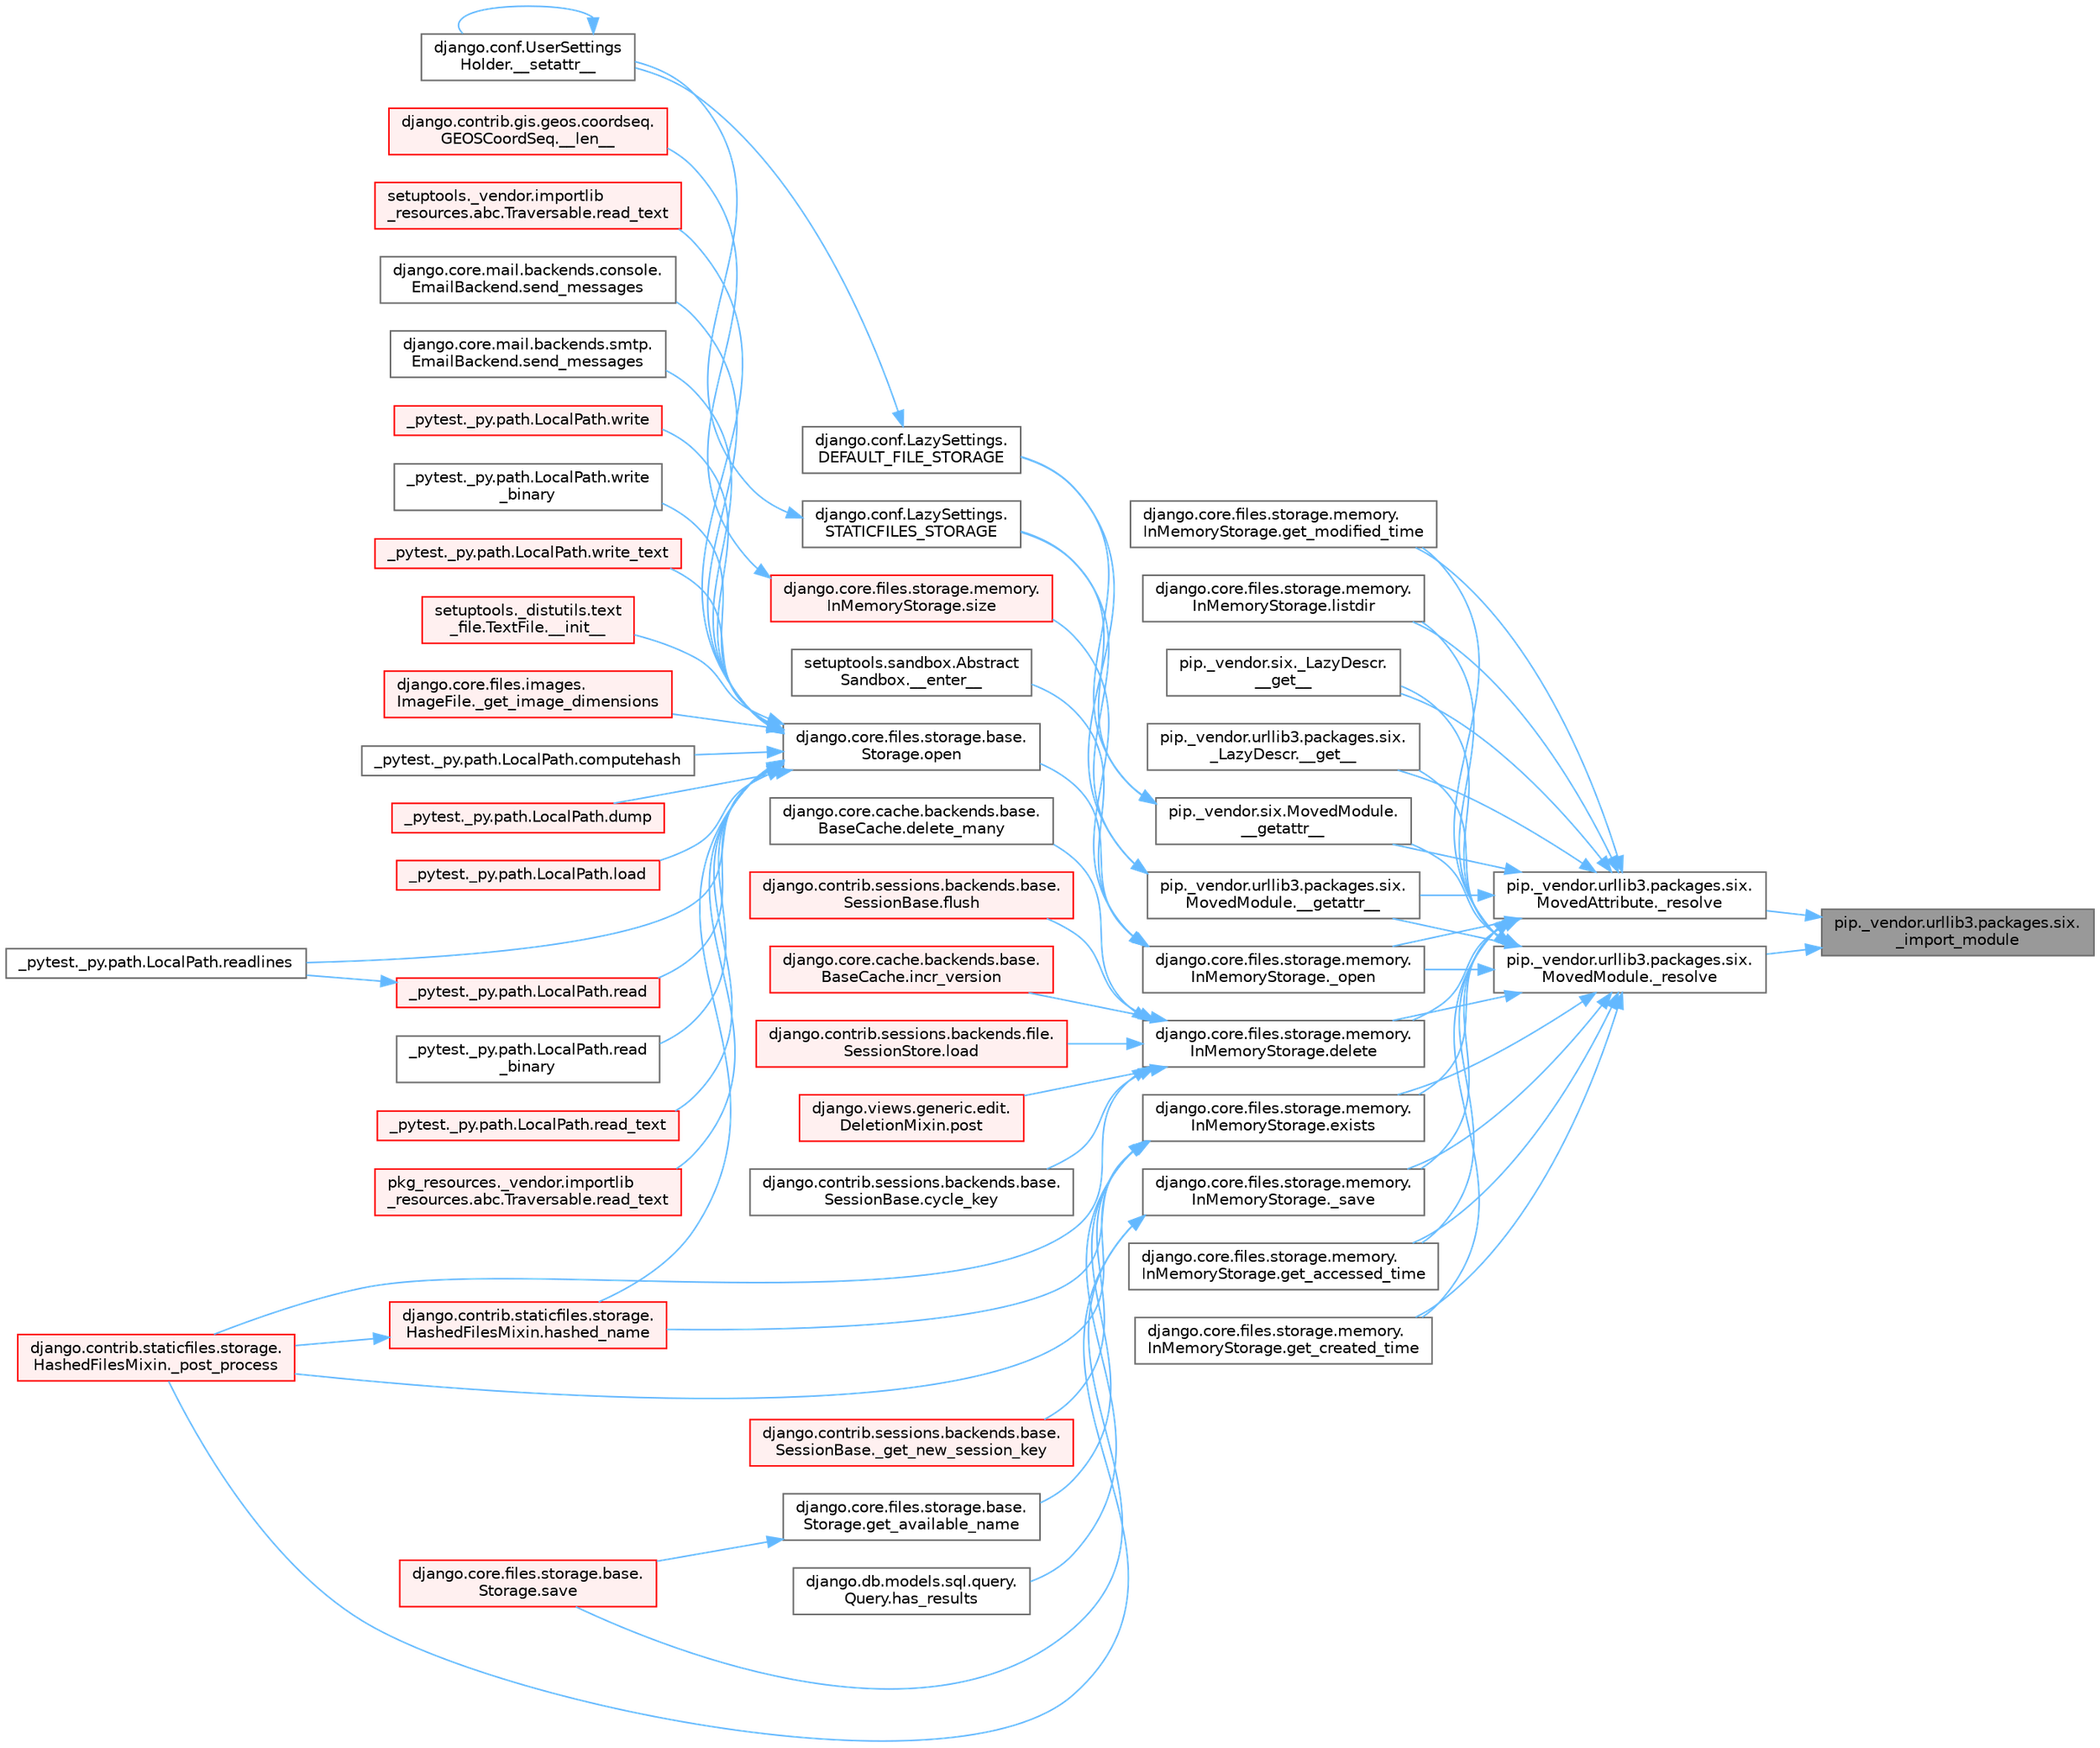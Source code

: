 digraph "pip._vendor.urllib3.packages.six._import_module"
{
 // LATEX_PDF_SIZE
  bgcolor="transparent";
  edge [fontname=Helvetica,fontsize=10,labelfontname=Helvetica,labelfontsize=10];
  node [fontname=Helvetica,fontsize=10,shape=box,height=0.2,width=0.4];
  rankdir="RL";
  Node1 [id="Node000001",label="pip._vendor.urllib3.packages.six.\l_import_module",height=0.2,width=0.4,color="gray40", fillcolor="grey60", style="filled", fontcolor="black",tooltip=" "];
  Node1 -> Node2 [id="edge1_Node000001_Node000002",dir="back",color="steelblue1",style="solid",tooltip=" "];
  Node2 [id="Node000002",label="pip._vendor.urllib3.packages.six.\lMovedAttribute._resolve",height=0.2,width=0.4,color="grey40", fillcolor="white", style="filled",URL="$classpip_1_1__vendor_1_1urllib3_1_1packages_1_1six_1_1_moved_attribute.html#a0829a257e906c213c037f0f1cdc08794",tooltip=" "];
  Node2 -> Node3 [id="edge2_Node000002_Node000003",dir="back",color="steelblue1",style="solid",tooltip=" "];
  Node3 [id="Node000003",label="pip._vendor.six._LazyDescr.\l__get__",height=0.2,width=0.4,color="grey40", fillcolor="white", style="filled",URL="$classpip_1_1__vendor_1_1six_1_1___lazy_descr.html#aeb559285af794a2be524d8e532244a3e",tooltip=" "];
  Node2 -> Node4 [id="edge3_Node000002_Node000004",dir="back",color="steelblue1",style="solid",tooltip=" "];
  Node4 [id="Node000004",label="pip._vendor.urllib3.packages.six.\l_LazyDescr.__get__",height=0.2,width=0.4,color="grey40", fillcolor="white", style="filled",URL="$classpip_1_1__vendor_1_1urllib3_1_1packages_1_1six_1_1___lazy_descr.html#a08ccd0501dd1c57d35df463db038355d",tooltip=" "];
  Node2 -> Node5 [id="edge4_Node000002_Node000005",dir="back",color="steelblue1",style="solid",tooltip=" "];
  Node5 [id="Node000005",label="pip._vendor.six.MovedModule.\l__getattr__",height=0.2,width=0.4,color="grey40", fillcolor="white", style="filled",URL="$classpip_1_1__vendor_1_1six_1_1_moved_module.html#ad2bf351fe6c3416415ff493b079f151f",tooltip=" "];
  Node5 -> Node6 [id="edge5_Node000005_Node000006",dir="back",color="steelblue1",style="solid",tooltip=" "];
  Node6 [id="Node000006",label="django.conf.LazySettings.\lDEFAULT_FILE_STORAGE",height=0.2,width=0.4,color="grey40", fillcolor="white", style="filled",URL="$classdjango_1_1conf_1_1_lazy_settings.html#a262999dfae4088a806facff7288a28b2",tooltip=" "];
  Node6 -> Node7 [id="edge6_Node000006_Node000007",dir="back",color="steelblue1",style="solid",tooltip=" "];
  Node7 [id="Node000007",label="django.conf.UserSettings\lHolder.__setattr__",height=0.2,width=0.4,color="grey40", fillcolor="white", style="filled",URL="$classdjango_1_1conf_1_1_user_settings_holder.html#ab7fbd1f7ca5be36af1f08f8cc543bd40",tooltip=" "];
  Node7 -> Node7 [id="edge7_Node000007_Node000007",dir="back",color="steelblue1",style="solid",tooltip=" "];
  Node5 -> Node8 [id="edge8_Node000005_Node000008",dir="back",color="steelblue1",style="solid",tooltip=" "];
  Node8 [id="Node000008",label="django.conf.LazySettings.\lSTATICFILES_STORAGE",height=0.2,width=0.4,color="grey40", fillcolor="white", style="filled",URL="$classdjango_1_1conf_1_1_lazy_settings.html#acf7e82a80fdd6a53ad31cd5f784aaaf7",tooltip=" "];
  Node8 -> Node7 [id="edge9_Node000008_Node000007",dir="back",color="steelblue1",style="solid",tooltip=" "];
  Node2 -> Node9 [id="edge10_Node000002_Node000009",dir="back",color="steelblue1",style="solid",tooltip=" "];
  Node9 [id="Node000009",label="pip._vendor.urllib3.packages.six.\lMovedModule.__getattr__",height=0.2,width=0.4,color="grey40", fillcolor="white", style="filled",URL="$classpip_1_1__vendor_1_1urllib3_1_1packages_1_1six_1_1_moved_module.html#a1414bffd7708660d8ed9a5687347d0bc",tooltip=" "];
  Node9 -> Node6 [id="edge11_Node000009_Node000006",dir="back",color="steelblue1",style="solid",tooltip=" "];
  Node9 -> Node8 [id="edge12_Node000009_Node000008",dir="back",color="steelblue1",style="solid",tooltip=" "];
  Node2 -> Node10 [id="edge13_Node000002_Node000010",dir="back",color="steelblue1",style="solid",tooltip=" "];
  Node10 [id="Node000010",label="django.core.files.storage.memory.\lInMemoryStorage._open",height=0.2,width=0.4,color="grey40", fillcolor="white", style="filled",URL="$classdjango_1_1core_1_1files_1_1storage_1_1memory_1_1_in_memory_storage.html#a231590e7e3409983dc531aeb9708daeb",tooltip=" "];
  Node10 -> Node11 [id="edge14_Node000010_Node000011",dir="back",color="steelblue1",style="solid",tooltip=" "];
  Node11 [id="Node000011",label="setuptools.sandbox.Abstract\lSandbox.__enter__",height=0.2,width=0.4,color="grey40", fillcolor="white", style="filled",URL="$classsetuptools_1_1sandbox_1_1_abstract_sandbox.html#a0c1352f28a213e8b8bef379bba71b4fe",tooltip=" "];
  Node10 -> Node12 [id="edge15_Node000010_Node000012",dir="back",color="steelblue1",style="solid",tooltip=" "];
  Node12 [id="Node000012",label="django.core.files.storage.base.\lStorage.open",height=0.2,width=0.4,color="grey40", fillcolor="white", style="filled",URL="$classdjango_1_1core_1_1files_1_1storage_1_1base_1_1_storage.html#a83f5a2f19c0564c4a1732f88b32c4b49",tooltip=" "];
  Node12 -> Node13 [id="edge16_Node000012_Node000013",dir="back",color="steelblue1",style="solid",tooltip=" "];
  Node13 [id="Node000013",label="setuptools._distutils.text\l_file.TextFile.__init__",height=0.2,width=0.4,color="red", fillcolor="#FFF0F0", style="filled",URL="$classsetuptools_1_1__distutils_1_1text__file_1_1_text_file.html#aeb26f34e394b4e658295391382cc8813",tooltip=" "];
  Node12 -> Node45 [id="edge17_Node000012_Node000045",dir="back",color="steelblue1",style="solid",tooltip=" "];
  Node45 [id="Node000045",label="django.core.files.images.\lImageFile._get_image_dimensions",height=0.2,width=0.4,color="red", fillcolor="#FFF0F0", style="filled",URL="$classdjango_1_1core_1_1files_1_1images_1_1_image_file.html#a2832e2235f63c851f4652a4ea59ec924",tooltip=" "];
  Node12 -> Node108 [id="edge18_Node000012_Node000108",dir="back",color="steelblue1",style="solid",tooltip=" "];
  Node108 [id="Node000108",label="_pytest._py.path.LocalPath.computehash",height=0.2,width=0.4,color="grey40", fillcolor="white", style="filled",URL="$class__pytest_1_1__py_1_1path_1_1_local_path.html#aa82d067bed26e6655d315d858254160b",tooltip=" "];
  Node12 -> Node109 [id="edge19_Node000012_Node000109",dir="back",color="steelblue1",style="solid",tooltip=" "];
  Node109 [id="Node000109",label="_pytest._py.path.LocalPath.dump",height=0.2,width=0.4,color="red", fillcolor="#FFF0F0", style="filled",URL="$class__pytest_1_1__py_1_1path_1_1_local_path.html#a2f45e7b54f2823ed6746a19107ae68b4",tooltip=" "];
  Node12 -> Node111 [id="edge20_Node000012_Node000111",dir="back",color="steelblue1",style="solid",tooltip=" "];
  Node111 [id="Node000111",label="django.contrib.staticfiles.storage.\lHashedFilesMixin.hashed_name",height=0.2,width=0.4,color="red", fillcolor="#FFF0F0", style="filled",URL="$classdjango_1_1contrib_1_1staticfiles_1_1storage_1_1_hashed_files_mixin.html#aa30283e5d1a2177cf975b44ae95e45e4",tooltip=" "];
  Node111 -> Node58 [id="edge21_Node000111_Node000058",dir="back",color="steelblue1",style="solid",tooltip=" "];
  Node58 [id="Node000058",label="django.contrib.staticfiles.storage.\lHashedFilesMixin._post_process",height=0.2,width=0.4,color="red", fillcolor="#FFF0F0", style="filled",URL="$classdjango_1_1contrib_1_1staticfiles_1_1storage_1_1_hashed_files_mixin.html#aa0c820223a4e686edd5d2c333d5a9336",tooltip=" "];
  Node12 -> Node115 [id="edge22_Node000012_Node000115",dir="back",color="steelblue1",style="solid",tooltip=" "];
  Node115 [id="Node000115",label="_pytest._py.path.LocalPath.load",height=0.2,width=0.4,color="red", fillcolor="#FFF0F0", style="filled",URL="$class__pytest_1_1__py_1_1path_1_1_local_path.html#a284b118886fe9a033c146647826faf72",tooltip=" "];
  Node12 -> Node806 [id="edge23_Node000012_Node000806",dir="back",color="steelblue1",style="solid",tooltip=" "];
  Node806 [id="Node000806",label="_pytest._py.path.LocalPath.read",height=0.2,width=0.4,color="red", fillcolor="#FFF0F0", style="filled",URL="$class__pytest_1_1__py_1_1path_1_1_local_path.html#a8640b65f715ce8a258379deb78a68fd8",tooltip=" "];
  Node806 -> Node808 [id="edge24_Node000806_Node000808",dir="back",color="steelblue1",style="solid",tooltip=" "];
  Node808 [id="Node000808",label="_pytest._py.path.LocalPath.readlines",height=0.2,width=0.4,color="grey40", fillcolor="white", style="filled",URL="$class__pytest_1_1__py_1_1path_1_1_local_path.html#ab4ae86092b85919c6d43e793d049c3b3",tooltip=" "];
  Node12 -> Node812 [id="edge25_Node000012_Node000812",dir="back",color="steelblue1",style="solid",tooltip=" "];
  Node812 [id="Node000812",label="_pytest._py.path.LocalPath.read\l_binary",height=0.2,width=0.4,color="grey40", fillcolor="white", style="filled",URL="$class__pytest_1_1__py_1_1path_1_1_local_path.html#adc47986c47c70f2b5889b85af157cd59",tooltip=" "];
  Node12 -> Node813 [id="edge26_Node000012_Node000813",dir="back",color="steelblue1",style="solid",tooltip=" "];
  Node813 [id="Node000813",label="_pytest._py.path.LocalPath.read_text",height=0.2,width=0.4,color="red", fillcolor="#FFF0F0", style="filled",URL="$class__pytest_1_1__py_1_1path_1_1_local_path.html#aea3efa14b998c32e27f6604263858398",tooltip=" "];
  Node12 -> Node1082 [id="edge27_Node000012_Node001082",dir="back",color="steelblue1",style="solid",tooltip=" "];
  Node1082 [id="Node001082",label="pkg_resources._vendor.importlib\l_resources.abc.Traversable.read_text",height=0.2,width=0.4,color="red", fillcolor="#FFF0F0", style="filled",URL="$classpkg__resources_1_1__vendor_1_1importlib__resources_1_1abc_1_1_traversable.html#a2fa0982edeea4b5f1a38953c1d81f10b",tooltip=" "];
  Node12 -> Node1331 [id="edge28_Node000012_Node001331",dir="back",color="steelblue1",style="solid",tooltip=" "];
  Node1331 [id="Node001331",label="setuptools._vendor.importlib\l_resources.abc.Traversable.read_text",height=0.2,width=0.4,color="red", fillcolor="#FFF0F0", style="filled",URL="$classsetuptools_1_1__vendor_1_1importlib__resources_1_1abc_1_1_traversable.html#aee408e70fdcc58915b97b67f3dd981a3",tooltip=" "];
  Node12 -> Node808 [id="edge29_Node000012_Node000808",dir="back",color="steelblue1",style="solid",tooltip=" "];
  Node12 -> Node1332 [id="edge30_Node000012_Node001332",dir="back",color="steelblue1",style="solid",tooltip=" "];
  Node1332 [id="Node001332",label="django.core.mail.backends.console.\lEmailBackend.send_messages",height=0.2,width=0.4,color="grey40", fillcolor="white", style="filled",URL="$classdjango_1_1core_1_1mail_1_1backends_1_1console_1_1_email_backend.html#ae3c7f922df87a228638e98cbb97a3deb",tooltip=" "];
  Node12 -> Node1333 [id="edge31_Node000012_Node001333",dir="back",color="steelblue1",style="solid",tooltip=" "];
  Node1333 [id="Node001333",label="django.core.mail.backends.smtp.\lEmailBackend.send_messages",height=0.2,width=0.4,color="grey40", fillcolor="white", style="filled",URL="$classdjango_1_1core_1_1mail_1_1backends_1_1smtp_1_1_email_backend.html#a0d829964e867581b24047266e5c3dca6",tooltip=" "];
  Node12 -> Node1334 [id="edge32_Node000012_Node001334",dir="back",color="steelblue1",style="solid",tooltip=" "];
  Node1334 [id="Node001334",label="_pytest._py.path.LocalPath.write",height=0.2,width=0.4,color="red", fillcolor="#FFF0F0", style="filled",URL="$class__pytest_1_1__py_1_1path_1_1_local_path.html#a8f782fcf3e7b991a42259724f3d25de2",tooltip=" "];
  Node12 -> Node1335 [id="edge33_Node000012_Node001335",dir="back",color="steelblue1",style="solid",tooltip=" "];
  Node1335 [id="Node001335",label="_pytest._py.path.LocalPath.write\l_binary",height=0.2,width=0.4,color="grey40", fillcolor="white", style="filled",URL="$class__pytest_1_1__py_1_1path_1_1_local_path.html#a7534a4f27649c991dcbf86175776d5d9",tooltip=" "];
  Node12 -> Node1336 [id="edge34_Node000012_Node001336",dir="back",color="steelblue1",style="solid",tooltip=" "];
  Node1336 [id="Node001336",label="_pytest._py.path.LocalPath.write_text",height=0.2,width=0.4,color="red", fillcolor="#FFF0F0", style="filled",URL="$class__pytest_1_1__py_1_1path_1_1_local_path.html#aa5dd623ba884ffb1a61b8a65bfb38d1f",tooltip=" "];
  Node10 -> Node1363 [id="edge35_Node000010_Node001363",dir="back",color="steelblue1",style="solid",tooltip=" "];
  Node1363 [id="Node001363",label="django.core.files.storage.memory.\lInMemoryStorage.size",height=0.2,width=0.4,color="red", fillcolor="#FFF0F0", style="filled",URL="$classdjango_1_1core_1_1files_1_1storage_1_1memory_1_1_in_memory_storage.html#ac6691324035626377fb3989472a673be",tooltip=" "];
  Node1363 -> Node1364 [id="edge36_Node001363_Node001364",dir="back",color="steelblue1",style="solid",tooltip=" "];
  Node1364 [id="Node001364",label="django.contrib.gis.geos.coordseq.\lGEOSCoordSeq.__len__",height=0.2,width=0.4,color="red", fillcolor="#FFF0F0", style="filled",URL="$classdjango_1_1contrib_1_1gis_1_1geos_1_1coordseq_1_1_g_e_o_s_coord_seq.html#a4e932b068d423e16515ddb53204b3ead",tooltip=" "];
  Node2 -> Node1534 [id="edge37_Node000002_Node001534",dir="back",color="steelblue1",style="solid",tooltip=" "];
  Node1534 [id="Node001534",label="django.core.files.storage.memory.\lInMemoryStorage._save",height=0.2,width=0.4,color="grey40", fillcolor="white", style="filled",URL="$classdjango_1_1core_1_1files_1_1storage_1_1memory_1_1_in_memory_storage.html#a7f1936a7fe1a8aab234e7774245d0ca3",tooltip=" "];
  Node1534 -> Node58 [id="edge38_Node001534_Node000058",dir="back",color="steelblue1",style="solid",tooltip=" "];
  Node1534 -> Node561 [id="edge39_Node001534_Node000561",dir="back",color="steelblue1",style="solid",tooltip=" "];
  Node561 [id="Node000561",label="django.core.files.storage.base.\lStorage.save",height=0.2,width=0.4,color="red", fillcolor="#FFF0F0", style="filled",URL="$classdjango_1_1core_1_1files_1_1storage_1_1base_1_1_storage.html#a68e86af8595dbcd63fca177b3dd7d463",tooltip=" "];
  Node2 -> Node1535 [id="edge40_Node000002_Node001535",dir="back",color="steelblue1",style="solid",tooltip=" "];
  Node1535 [id="Node001535",label="django.core.files.storage.memory.\lInMemoryStorage.delete",height=0.2,width=0.4,color="grey40", fillcolor="white", style="filled",URL="$classdjango_1_1core_1_1files_1_1storage_1_1memory_1_1_in_memory_storage.html#aad1b09f1f8cdcfae04f2854ac713be4a",tooltip=" "];
  Node1535 -> Node58 [id="edge41_Node001535_Node000058",dir="back",color="steelblue1",style="solid",tooltip=" "];
  Node1535 -> Node60 [id="edge42_Node001535_Node000060",dir="back",color="steelblue1",style="solid",tooltip=" "];
  Node60 [id="Node000060",label="django.contrib.sessions.backends.base.\lSessionBase.cycle_key",height=0.2,width=0.4,color="grey40", fillcolor="white", style="filled",URL="$classdjango_1_1contrib_1_1sessions_1_1backends_1_1base_1_1_session_base.html#a6955e9bebe4e5b7d463bccfcf9181016",tooltip=" "];
  Node1535 -> Node61 [id="edge43_Node001535_Node000061",dir="back",color="steelblue1",style="solid",tooltip=" "];
  Node61 [id="Node000061",label="django.core.cache.backends.base.\lBaseCache.delete_many",height=0.2,width=0.4,color="grey40", fillcolor="white", style="filled",URL="$classdjango_1_1core_1_1cache_1_1backends_1_1base_1_1_base_cache.html#a560226c6c5f05daec8c96ade18aa752b",tooltip=" "];
  Node1535 -> Node62 [id="edge44_Node001535_Node000062",dir="back",color="steelblue1",style="solid",tooltip=" "];
  Node62 [id="Node000062",label="django.contrib.sessions.backends.base.\lSessionBase.flush",height=0.2,width=0.4,color="red", fillcolor="#FFF0F0", style="filled",URL="$classdjango_1_1contrib_1_1sessions_1_1backends_1_1base_1_1_session_base.html#a915ab38003d5f0be1ce9f849583910bb",tooltip=" "];
  Node1535 -> Node550 [id="edge45_Node001535_Node000550",dir="back",color="steelblue1",style="solid",tooltip=" "];
  Node550 [id="Node000550",label="django.core.cache.backends.base.\lBaseCache.incr_version",height=0.2,width=0.4,color="red", fillcolor="#FFF0F0", style="filled",URL="$classdjango_1_1core_1_1cache_1_1backends_1_1base_1_1_base_cache.html#a3ac7d74ffcfca67e2afee86ecf858b34",tooltip=" "];
  Node1535 -> Node290 [id="edge46_Node001535_Node000290",dir="back",color="steelblue1",style="solid",tooltip=" "];
  Node290 [id="Node000290",label="django.contrib.sessions.backends.file.\lSessionStore.load",height=0.2,width=0.4,color="red", fillcolor="#FFF0F0", style="filled",URL="$classdjango_1_1contrib_1_1sessions_1_1backends_1_1file_1_1_session_store.html#a408fa63512306fbaa7bbb62742f0295f",tooltip=" "];
  Node1535 -> Node552 [id="edge47_Node001535_Node000552",dir="back",color="steelblue1",style="solid",tooltip=" "];
  Node552 [id="Node000552",label="django.views.generic.edit.\lDeletionMixin.post",height=0.2,width=0.4,color="red", fillcolor="#FFF0F0", style="filled",URL="$classdjango_1_1views_1_1generic_1_1edit_1_1_deletion_mixin.html#a93358facc5cc6e84423e8471745b2a68",tooltip=" "];
  Node2 -> Node1536 [id="edge48_Node000002_Node001536",dir="back",color="steelblue1",style="solid",tooltip=" "];
  Node1536 [id="Node001536",label="django.core.files.storage.memory.\lInMemoryStorage.exists",height=0.2,width=0.4,color="grey40", fillcolor="white", style="filled",URL="$classdjango_1_1core_1_1files_1_1storage_1_1memory_1_1_in_memory_storage.html#a0fc0341e2cd9d6dd1d84facce7595070",tooltip=" "];
  Node1536 -> Node544 [id="edge49_Node001536_Node000544",dir="back",color="steelblue1",style="solid",tooltip=" "];
  Node544 [id="Node000544",label="django.contrib.sessions.backends.base.\lSessionBase._get_new_session_key",height=0.2,width=0.4,color="red", fillcolor="#FFF0F0", style="filled",URL="$classdjango_1_1contrib_1_1sessions_1_1backends_1_1base_1_1_session_base.html#aa4fa1e405a4b97410d84bee8c9cf5e65",tooltip=" "];
  Node1536 -> Node58 [id="edge50_Node001536_Node000058",dir="back",color="steelblue1",style="solid",tooltip=" "];
  Node1536 -> Node560 [id="edge51_Node001536_Node000560",dir="back",color="steelblue1",style="solid",tooltip=" "];
  Node560 [id="Node000560",label="django.core.files.storage.base.\lStorage.get_available_name",height=0.2,width=0.4,color="grey40", fillcolor="white", style="filled",URL="$classdjango_1_1core_1_1files_1_1storage_1_1base_1_1_storage.html#a2cd94744363c607f8025623f0b0a6d10",tooltip=" "];
  Node560 -> Node561 [id="edge52_Node000560_Node000561",dir="back",color="steelblue1",style="solid",tooltip=" "];
  Node1536 -> Node618 [id="edge53_Node001536_Node000618",dir="back",color="steelblue1",style="solid",tooltip=" "];
  Node618 [id="Node000618",label="django.db.models.sql.query.\lQuery.has_results",height=0.2,width=0.4,color="grey40", fillcolor="white", style="filled",URL="$classdjango_1_1db_1_1models_1_1sql_1_1query_1_1_query.html#a50f87eab8046ac532fe77593491da050",tooltip=" "];
  Node1536 -> Node111 [id="edge54_Node001536_Node000111",dir="back",color="steelblue1",style="solid",tooltip=" "];
  Node2 -> Node1537 [id="edge55_Node000002_Node001537",dir="back",color="steelblue1",style="solid",tooltip=" "];
  Node1537 [id="Node001537",label="django.core.files.storage.memory.\lInMemoryStorage.get_accessed_time",height=0.2,width=0.4,color="grey40", fillcolor="white", style="filled",URL="$classdjango_1_1core_1_1files_1_1storage_1_1memory_1_1_in_memory_storage.html#a656b78d5ae4619c1a0ea65ea1e564faf",tooltip=" "];
  Node2 -> Node1538 [id="edge56_Node000002_Node001538",dir="back",color="steelblue1",style="solid",tooltip=" "];
  Node1538 [id="Node001538",label="django.core.files.storage.memory.\lInMemoryStorage.get_created_time",height=0.2,width=0.4,color="grey40", fillcolor="white", style="filled",URL="$classdjango_1_1core_1_1files_1_1storage_1_1memory_1_1_in_memory_storage.html#a25a4a8e53b7499b1208199eae1b8f00f",tooltip=" "];
  Node2 -> Node1539 [id="edge57_Node000002_Node001539",dir="back",color="steelblue1",style="solid",tooltip=" "];
  Node1539 [id="Node001539",label="django.core.files.storage.memory.\lInMemoryStorage.get_modified_time",height=0.2,width=0.4,color="grey40", fillcolor="white", style="filled",URL="$classdjango_1_1core_1_1files_1_1storage_1_1memory_1_1_in_memory_storage.html#a42f8d1a468598fb46a96d17e6dc901e1",tooltip=" "];
  Node2 -> Node1540 [id="edge58_Node000002_Node001540",dir="back",color="steelblue1",style="solid",tooltip=" "];
  Node1540 [id="Node001540",label="django.core.files.storage.memory.\lInMemoryStorage.listdir",height=0.2,width=0.4,color="grey40", fillcolor="white", style="filled",URL="$classdjango_1_1core_1_1files_1_1storage_1_1memory_1_1_in_memory_storage.html#ad08fc235c0580e40566c7ed2557fcd4c",tooltip=" "];
  Node1 -> Node3179 [id="edge59_Node000001_Node003179",dir="back",color="steelblue1",style="solid",tooltip=" "];
  Node3179 [id="Node003179",label="pip._vendor.urllib3.packages.six.\lMovedModule._resolve",height=0.2,width=0.4,color="grey40", fillcolor="white", style="filled",URL="$classpip_1_1__vendor_1_1urllib3_1_1packages_1_1six_1_1_moved_module.html#a518e36b4d3dea4fd894912af274793e0",tooltip=" "];
  Node3179 -> Node3 [id="edge60_Node003179_Node000003",dir="back",color="steelblue1",style="solid",tooltip=" "];
  Node3179 -> Node4 [id="edge61_Node003179_Node000004",dir="back",color="steelblue1",style="solid",tooltip=" "];
  Node3179 -> Node5 [id="edge62_Node003179_Node000005",dir="back",color="steelblue1",style="solid",tooltip=" "];
  Node3179 -> Node9 [id="edge63_Node003179_Node000009",dir="back",color="steelblue1",style="solid",tooltip=" "];
  Node3179 -> Node10 [id="edge64_Node003179_Node000010",dir="back",color="steelblue1",style="solid",tooltip=" "];
  Node3179 -> Node1534 [id="edge65_Node003179_Node001534",dir="back",color="steelblue1",style="solid",tooltip=" "];
  Node3179 -> Node1535 [id="edge66_Node003179_Node001535",dir="back",color="steelblue1",style="solid",tooltip=" "];
  Node3179 -> Node1536 [id="edge67_Node003179_Node001536",dir="back",color="steelblue1",style="solid",tooltip=" "];
  Node3179 -> Node1537 [id="edge68_Node003179_Node001537",dir="back",color="steelblue1",style="solid",tooltip=" "];
  Node3179 -> Node1538 [id="edge69_Node003179_Node001538",dir="back",color="steelblue1",style="solid",tooltip=" "];
  Node3179 -> Node1539 [id="edge70_Node003179_Node001539",dir="back",color="steelblue1",style="solid",tooltip=" "];
  Node3179 -> Node1540 [id="edge71_Node003179_Node001540",dir="back",color="steelblue1",style="solid",tooltip=" "];
}
